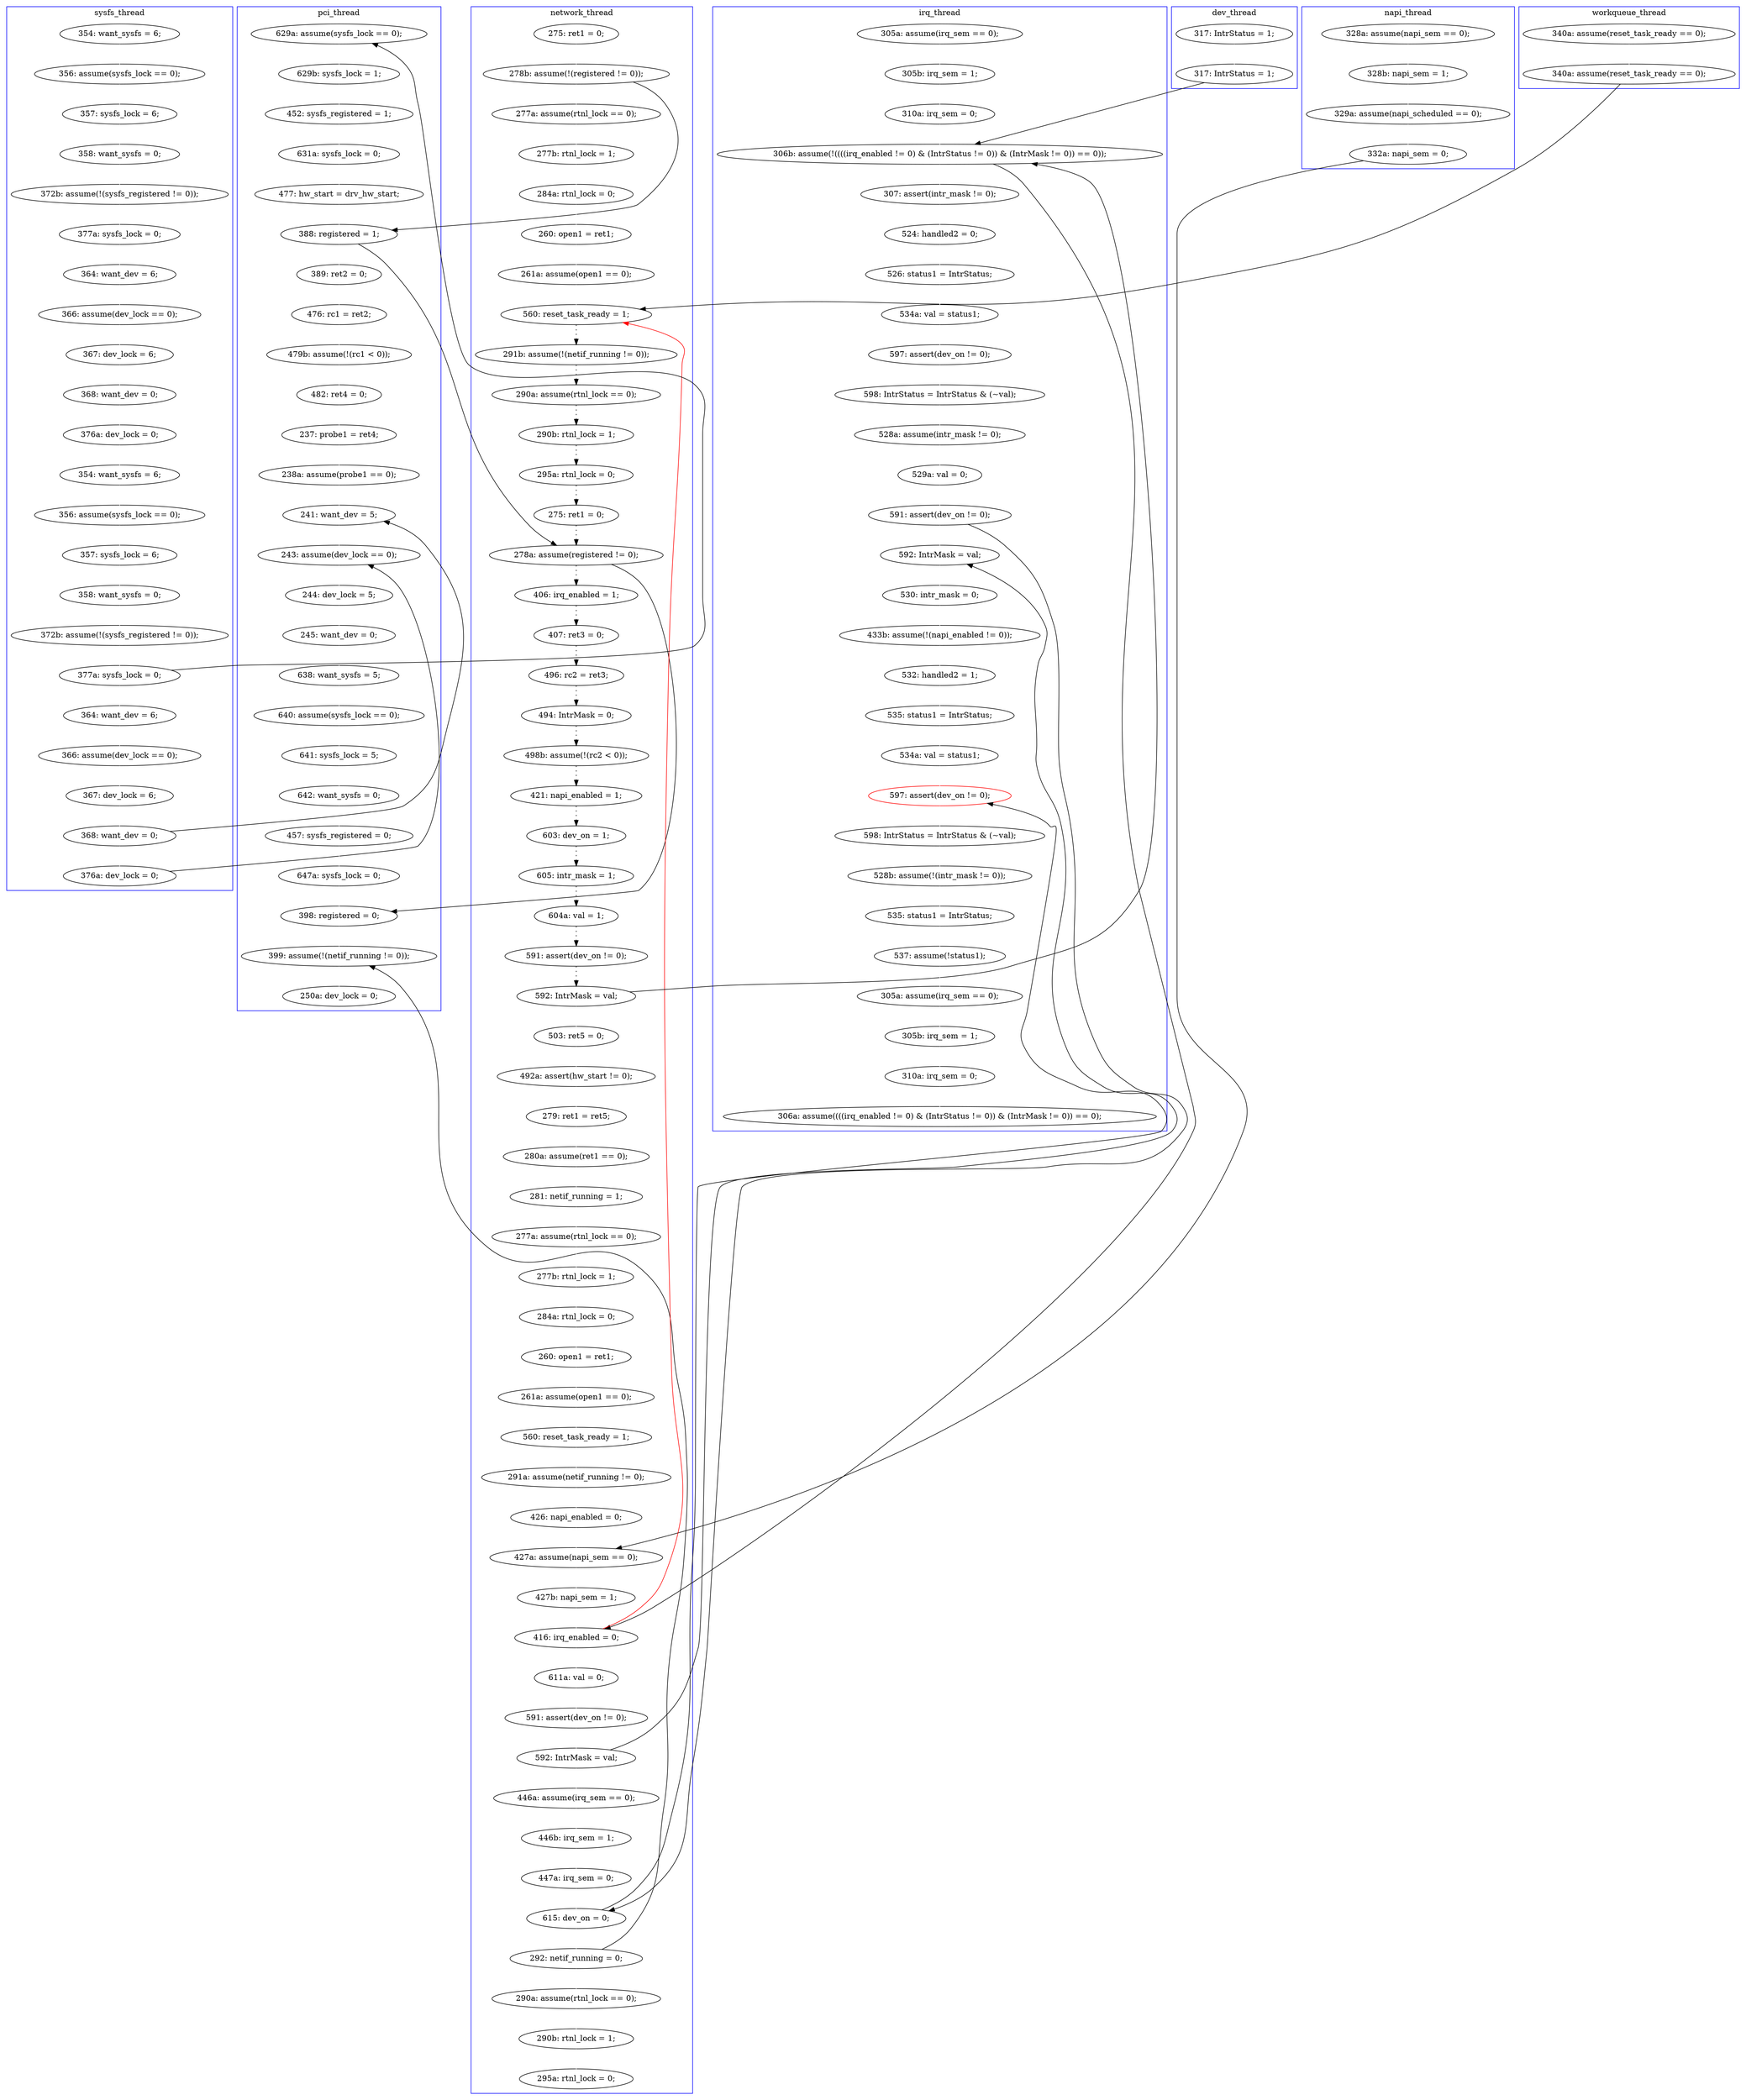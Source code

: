 digraph Counterexample {
	255 -> 264 [color = white, style = solid]
	255 -> 299 [color = black, style = solid, constraint = false]
	95 -> 100 [color = black, style = dotted]
	142 -> 143 [color = white, style = solid]
	161 -> 162 [color = black, style = dotted]
	152 -> 161 [color = black, style = dotted]
	178 -> 180 [color = black, style = dotted]
	79 -> 226 [color = black, style = solid, constraint = false]
	165 -> 167 [color = black, style = dotted]
	164 -> 203 [color = white, style = solid]
	265 -> 266 [color = white, style = solid]
	41 -> 46 [color = white, style = solid]
	309 -> 310 [color = white, style = solid]
	32 -> 85 [color = white, style = solid]
	177 -> 178 [color = black, style = dotted]
	290 -> 314 [color = white, style = solid]
	203 -> 206 [color = white, style = solid]
	59 -> 60 [color = white, style = solid]
	254 -> 255 [color = black, style = solid, constraint = false]
	139 -> 142 [color = white, style = solid]
	151 -> 280 [color = white, style = solid]
	130 -> 152 [color = black, style = dotted]
	53 -> 54 [color = white, style = solid]
	148 -> 149 [color = white, style = solid]
	206 -> 207 [color = white, style = solid]
	233 -> 240 [color = white, style = solid]
	249 -> 251 [color = white, style = solid]
	206 -> 232 [color = black, style = solid, constraint = false]
	254 -> 256 [color = white, style = solid]
	240 -> 245 [color = white, style = solid]
	115 -> 118 [color = white, style = solid]
	52 -> 53 [color = white, style = solid]
	191 -> 192 [color = white, style = solid]
	144 -> 147 [color = white, style = solid]
	167 -> 169 [color = black, style = dotted]
	190 -> 191 [color = white, style = solid]
	241 -> 248 [color = white, style = solid]
	181 -> 206 [color = black, style = solid, constraint = false]
	250 -> 254 [color = white, style = solid]
	176 -> 177 [color = black, style = dotted]
	81 -> 101 [color = white, style = solid]
	46 -> 47 [color = white, style = solid]
	184 -> 185 [color = white, style = solid]
	251 -> 255 [color = white, style = solid]
	264 -> 315 [color = black, style = solid, constraint = false]
	55 -> 57 [color = white, style = solid]
	101 -> 206 [color = black, style = solid, constraint = false]
	150 -> 151 [color = white, style = solid]
	315 -> 319 [color = white, style = solid]
	118 -> 120 [color = white, style = solid]
	57 -> 58 [color = white, style = solid]
	50 -> 52 [color = white, style = solid]
	64 -> 65 [color = white, style = solid]
	149 -> 150 [color = white, style = solid]
	122 -> 123 [color = black, style = dotted]
	303 -> 305 [color = white, style = solid]
	39 -> 40 [color = white, style = solid]
	245 -> 250 [color = white, style = solid]
	58 -> 59 [color = white, style = solid]
	201 -> 220 [color = white, style = solid]
	300 -> 303 [color = white, style = solid]
	137 -> 152 [color = black, style = solid, constraint = false]
	163 -> 164 [color = white, style = solid]
	47 -> 50 [color = white, style = solid]
	73 -> 79 [color = white, style = solid]
	282 -> 283 [color = white, style = solid]
	266 -> 268 [color = white, style = solid]
	124 -> 130 [color = black, style = dotted]
	147 -> 148 [color = white, style = solid]
	193 -> 194 [color = white, style = solid]
	162 -> 165 [color = black, style = dotted]
	29 -> 32 [color = white, style = solid]
	40 -> 41 [color = white, style = solid]
	87 -> 88 [color = white, style = solid]
	297 -> 299 [color = white, style = solid]
	227 -> 232 [color = white, style = solid]
	67 -> 74 [color = white, style = solid]
	283 -> 286 [color = white, style = solid]
	277 -> 289 [color = white, style = solid]
	216 -> 233 [color = white, style = solid]
	67 -> 148 [color = black, style = solid, constraint = false]
	286 -> 290 [color = white, style = solid]
	120 -> 132 [color = white, style = solid]
	62 -> 63 [color = white, style = solid]
	299 -> 300 [color = white, style = solid]
	132 -> 137 [color = white, style = solid]
	63 -> 64 [color = white, style = solid]
	248 -> 249 [color = white, style = solid]
	71 -> 73 [color = white, style = solid]
	43 -> 84 [color = white, style = solid]
	214 -> 216 [color = white, style = solid]
	192 -> 193 [color = white, style = solid]
	169 -> 172 [color = black, style = dotted]
	280 -> 281 [color = white, style = solid]
	232 -> 95 [color = red, style = solid, constraint = false]
	138 -> 139 [color = white, style = solid]
	114 -> 115 [color = white, style = solid]
	60 -> 62 [color = white, style = solid]
	85 -> 86 [color = white, style = solid]
	306 -> 309 [color = white, style = solid]
	314 -> 315 [color = white, style = solid]
	35 -> 39 [color = white, style = solid]
	292 -> 295 [color = white, style = solid]
	194 -> 197 [color = white, style = solid]
	180 -> 181 [color = black, style = dotted]
	70 -> 71 [color = white, style = solid]
	264 -> 265 [color = white, style = solid]
	84 -> 95 [color = black, style = solid, constraint = false]
	65 -> 66 [color = white, style = solid]
	86 -> 87 [color = white, style = solid]
	143 -> 144 [color = white, style = solid]
	54 -> 55 [color = white, style = solid]
	239 -> 241 [color = white, style = solid]
	63 -> 114 [color = black, style = solid, constraint = false]
	310 -> 311 [color = white, style = solid]
	66 -> 67 [color = white, style = solid]
	311 -> 323 [color = white, style = solid]
	32 -> 137 [color = black, style = solid, constraint = false]
	295 -> 297 [color = white, style = solid]
	100 -> 122 [color = black, style = dotted]
	137 -> 138 [color = white, style = solid]
	152 -> 314 [color = black, style = solid, constraint = false]
	91 -> 95 [color = white, style = solid]
	241 -> 256 [color = black, style = solid, constraint = false]
	207 -> 212 [color = white, style = solid]
	189 -> 190 [color = white, style = solid]
	186 -> 189 [color = white, style = solid]
	256 -> 277 [color = white, style = solid]
	281 -> 282 [color = white, style = solid]
	185 -> 186 [color = white, style = solid]
	88 -> 91 [color = white, style = solid]
	212 -> 214 [color = white, style = solid]
	232 -> 237 [color = white, style = solid]
	74 -> 149 [color = black, style = solid, constraint = false]
	181 -> 184 [color = white, style = solid]
	172 -> 176 [color = black, style = dotted]
	220 -> 225 [color = white, style = solid]
	225 -> 226 [color = white, style = solid]
	197 -> 201 [color = white, style = solid]
	289 -> 292 [color = white, style = solid]
	237 -> 239 [color = white, style = solid]
	226 -> 227 [color = white, style = solid]
	123 -> 124 [color = black, style = dotted]
	305 -> 306 [color = white, style = solid]
	subgraph cluster5 {
		label = workqueue_thread
		color = blue
		84  [label = "340a: assume(reset_task_ready == 0);"]
		43  [label = "340a: assume(reset_task_ready == 0);"]
	}
	subgraph cluster6 {
		label = sysfs_thread
		color = blue
		63  [label = "377a: sysfs_lock = 0;"]
		47  [label = "377a: sysfs_lock = 0;"]
		54  [label = "368: want_dev = 0;"]
		62  [label = "372b: assume(!(sysfs_registered != 0));"]
		66  [label = "367: dev_lock = 6;"]
		46  [label = "372b: assume(!(sysfs_registered != 0));"]
		57  [label = "354: want_sysfs = 6;"]
		60  [label = "358: want_sysfs = 0;"]
		67  [label = "368: want_dev = 0;"]
		35  [label = "354: want_sysfs = 6;"]
		39  [label = "356: assume(sysfs_lock == 0);"]
		53  [label = "367: dev_lock = 6;"]
		50  [label = "364: want_dev = 6;"]
		55  [label = "376a: dev_lock = 0;"]
		64  [label = "364: want_dev = 6;"]
		65  [label = "366: assume(dev_lock == 0);"]
		40  [label = "357: sysfs_lock = 6;"]
		59  [label = "357: sysfs_lock = 6;"]
		41  [label = "358: want_sysfs = 0;"]
		74  [label = "376a: dev_lock = 0;"]
		52  [label = "366: assume(dev_lock == 0);"]
		58  [label = "356: assume(sysfs_lock == 0);"]
	}
	subgraph cluster4 {
		label = napi_thread
		color = blue
		79  [label = "332a: napi_sem = 0;"]
		70  [label = "328a: assume(napi_sem == 0);"]
		73  [label = "329a: assume(napi_scheduled == 0);"]
		71  [label = "328b: napi_sem = 1;"]
	}
	subgraph cluster3 {
		label = irq_thread
		color = blue
		163  [label = "305a: assume(irq_sem == 0);"]
		303  [label = "528b: assume(!(intr_mask != 0));"]
		206  [label = "306b: assume(!((((irq_enabled != 0) & (IntrStatus != 0)) & (IntrMask != 0)) == 0));"]
		214  [label = "526: status1 = IntrStatus;"]
		212  [label = "524: handled2 = 0;"]
		295  [label = "535: status1 = IntrStatus;"]
		297  [label = "534a: val = status1;"]
		164  [label = "305b: irq_sem = 1;"]
		305  [label = "535: status1 = IntrStatus;"]
		311  [label = "310a: irq_sem = 0;"]
		306  [label = "537: assume(!status1);"]
		323  [label = "306a: assume((((irq_enabled != 0) & (IntrStatus != 0)) & (IntrMask != 0)) == 0);"]
		299  [label = "597: assert(dev_on != 0);", color = red]
		277  [label = "530: intr_mask = 0;"]
		240  [label = "598: IntrStatus = IntrStatus & (~val);"]
		292  [label = "532: handled2 = 1;"]
		233  [label = "597: assert(dev_on != 0);"]
		250  [label = "529a: val = 0;"]
		289  [label = "433b: assume(!(napi_enabled != 0));"]
		245  [label = "528a: assume(intr_mask != 0);"]
		207  [label = "307: assert(intr_mask != 0);"]
		309  [label = "305a: assume(irq_sem == 0);"]
		256  [label = "592: IntrMask = val;"]
		254  [label = "591: assert(dev_on != 0);"]
		300  [label = "598: IntrStatus = IntrStatus & (~val);"]
		310  [label = "305b: irq_sem = 1;"]
		203  [label = "310a: irq_sem = 0;"]
		216  [label = "534a: val = status1;"]
	}
	subgraph cluster2 {
		label = network_thread
		color = blue
		180  [label = "591: assert(dev_on != 0);"]
		190  [label = "281: netif_running = 1;"]
		241  [label = "592: IntrMask = val;"]
		95  [label = "560: reset_task_ready = 1;"]
		178  [label = "604a: val = 1;"]
		162  [label = "407: ret3 = 0;"]
		251  [label = "447a: irq_sem = 0;"]
		177  [label = "605: intr_mask = 1;"]
		249  [label = "446b: irq_sem = 1;"]
		186  [label = "279: ret1 = ret5;"]
		172  [label = "421: napi_enabled = 1;"]
		220  [label = "291a: assume(netif_running != 0);"]
		185  [label = "492a: assert(hw_start != 0);"]
		130  [label = "275: ret1 = 0;"]
		191  [label = "277a: assume(rtnl_lock == 0);"]
		226  [label = "427a: assume(napi_sem == 0);"]
		265  [label = "290a: assume(rtnl_lock == 0);"]
		32  [label = "278b: assume(!(registered != 0));"]
		85  [label = "277a: assume(rtnl_lock == 0);"]
		192  [label = "277b: rtnl_lock = 1;"]
		152  [label = "278a: assume(registered != 0);"]
		225  [label = "426: napi_enabled = 0;"]
		264  [label = "292: netif_running = 0;"]
		237  [label = "611a: val = 0;"]
		189  [label = "280a: assume(ret1 == 0);"]
		29  [label = "275: ret1 = 0;"]
		197  [label = "261a: assume(open1 == 0);"]
		169  [label = "498b: assume(!(rc2 < 0));"]
		100  [label = "291b: assume(!(netif_running != 0));"]
		88  [label = "260: open1 = ret1;"]
		122  [label = "290a: assume(rtnl_lock == 0);"]
		165  [label = "496: rc2 = ret3;"]
		167  [label = "494: IntrMask = 0;"]
		87  [label = "284a: rtnl_lock = 0;"]
		232  [label = "416: irq_enabled = 0;"]
		193  [label = "284a: rtnl_lock = 0;"]
		86  [label = "277b: rtnl_lock = 1;"]
		194  [label = "260: open1 = ret1;"]
		123  [label = "290b: rtnl_lock = 1;"]
		239  [label = "591: assert(dev_on != 0);"]
		266  [label = "290b: rtnl_lock = 1;"]
		184  [label = "503: ret5 = 0;"]
		91  [label = "261a: assume(open1 == 0);"]
		161  [label = "406: irq_enabled = 1;"]
		248  [label = "446a: assume(irq_sem == 0);"]
		181  [label = "592: IntrMask = val;"]
		268  [label = "295a: rtnl_lock = 0;"]
		227  [label = "427b: napi_sem = 1;"]
		176  [label = "603: dev_on = 1;"]
		201  [label = "560: reset_task_ready = 1;"]
		124  [label = "295a: rtnl_lock = 0;"]
		255  [label = "615: dev_on = 0;"]
	}
	subgraph cluster1 {
		label = pci_thread
		color = blue
		151  [label = "245: want_dev = 0;"]
		149  [label = "243: assume(dev_lock == 0);"]
		137  [label = "388: registered = 1;"]
		290  [label = "647a: sysfs_lock = 0;"]
		143  [label = "482: ret4 = 0;"]
		283  [label = "642: want_sysfs = 0;"]
		280  [label = "638: want_sysfs = 5;"]
		114  [label = "629a: assume(sysfs_lock == 0);"]
		150  [label = "244: dev_lock = 5;"]
		144  [label = "237: probe1 = ret4;"]
		286  [label = "457: sysfs_registered = 0;"]
		142  [label = "479b: assume(!(rc1 < 0));"]
		281  [label = "640: assume(sysfs_lock == 0);"]
		132  [label = "477: hw_start = drv_hw_start;"]
		147  [label = "238a: assume(probe1 == 0);"]
		282  [label = "641: sysfs_lock = 5;"]
		138  [label = "389: ret2 = 0;"]
		120  [label = "631a: sysfs_lock = 0;"]
		115  [label = "629b: sysfs_lock = 1;"]
		319  [label = "250a: dev_lock = 0;"]
		315  [label = "399: assume(!(netif_running != 0));"]
		118  [label = "452: sysfs_registered = 1;"]
		139  [label = "476: rc1 = ret2;"]
		148  [label = "241: want_dev = 5;"]
		314  [label = "398: registered = 0;"]
	}
	subgraph cluster7 {
		label = dev_thread
		color = blue
		101  [label = "317: IntrStatus = 1;"]
		81  [label = "317: IntrStatus = 1;"]
	}
}